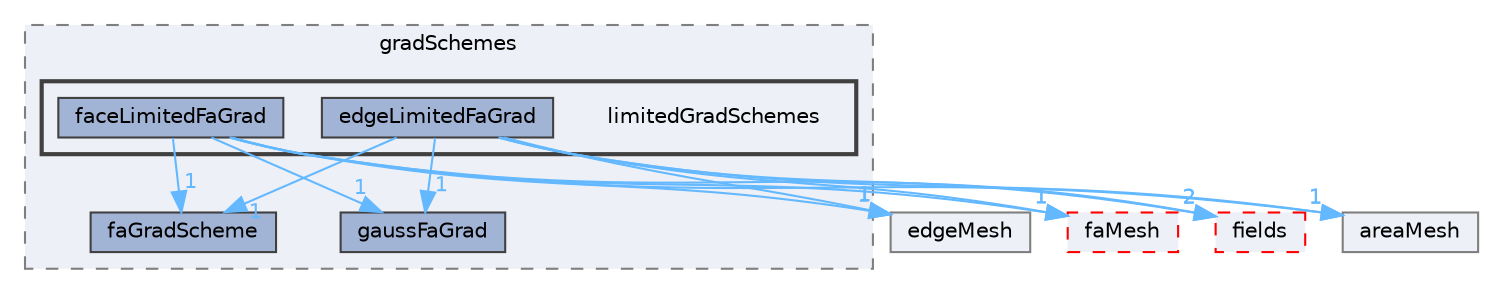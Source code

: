 digraph "src/finiteArea/finiteArea/gradSchemes/limitedGradSchemes"
{
 // LATEX_PDF_SIZE
  bgcolor="transparent";
  edge [fontname=Helvetica,fontsize=10,labelfontname=Helvetica,labelfontsize=10];
  node [fontname=Helvetica,fontsize=10,shape=box,height=0.2,width=0.4];
  compound=true
  subgraph clusterdir_cc5a8798c3fe9c94eaaef0cef369eaad {
    graph [ bgcolor="#edf0f7", pencolor="grey50", label="gradSchemes", fontname=Helvetica,fontsize=10 style="filled,dashed", URL="dir_cc5a8798c3fe9c94eaaef0cef369eaad.html",tooltip=""]
  dir_999970b336e746faff42463e72c22c77 [label="faGradScheme", fillcolor="#a2b4d6", color="grey25", style="filled", URL="dir_999970b336e746faff42463e72c22c77.html",tooltip=""];
  dir_cd298d060744651ce9fb813038c0019e [label="gaussFaGrad", fillcolor="#a2b4d6", color="grey25", style="filled", URL="dir_cd298d060744651ce9fb813038c0019e.html",tooltip=""];
  subgraph clusterdir_0c3fe44de402e04376aa43682cac4866 {
    graph [ bgcolor="#edf0f7", pencolor="grey25", label="", fontname=Helvetica,fontsize=10 style="filled,bold", URL="dir_0c3fe44de402e04376aa43682cac4866.html",tooltip=""]
    dir_0c3fe44de402e04376aa43682cac4866 [shape=plaintext, label="limitedGradSchemes"];
  dir_990847c3e1d0e18942d0b375013430cf [label="edgeLimitedFaGrad", fillcolor="#a2b4d6", color="grey25", style="filled", URL="dir_990847c3e1d0e18942d0b375013430cf.html",tooltip=""];
  dir_19b9d98977e41911c952538aab5975c4 [label="faceLimitedFaGrad", fillcolor="#a2b4d6", color="grey25", style="filled", URL="dir_19b9d98977e41911c952538aab5975c4.html",tooltip=""];
  }
  }
  dir_6ef5889ffbfbbd682d743a67e9ce9e17 [label="edgeMesh", fillcolor="#edf0f7", color="grey50", style="filled", URL="dir_6ef5889ffbfbbd682d743a67e9ce9e17.html",tooltip=""];
  dir_f14612db68a06d13a87d37d60dc895d5 [label="faMesh", fillcolor="#edf0f7", color="red", style="filled,dashed", URL="dir_f14612db68a06d13a87d37d60dc895d5.html",tooltip=""];
  dir_82c77a639fb8894523e0866635d617d1 [label="fields", fillcolor="#edf0f7", color="red", style="filled,dashed", URL="dir_82c77a639fb8894523e0866635d617d1.html",tooltip=""];
  dir_aa4bce7a1abbd72ee1f4d02ddf362a3b [label="areaMesh", fillcolor="#edf0f7", color="grey50", style="filled", URL="dir_aa4bce7a1abbd72ee1f4d02ddf362a3b.html",tooltip=""];
  dir_990847c3e1d0e18942d0b375013430cf->dir_6ef5889ffbfbbd682d743a67e9ce9e17 [headlabel="1", labeldistance=1.5 headhref="dir_001110_001111.html" href="dir_001110_001111.html" color="steelblue1" fontcolor="steelblue1"];
  dir_990847c3e1d0e18942d0b375013430cf->dir_82c77a639fb8894523e0866635d617d1 [headlabel="2", labeldistance=1.5 headhref="dir_001110_001330.html" href="dir_001110_001330.html" color="steelblue1" fontcolor="steelblue1"];
  dir_990847c3e1d0e18942d0b375013430cf->dir_999970b336e746faff42463e72c22c77 [headlabel="1", labeldistance=1.5 headhref="dir_001110_001288.html" href="dir_001110_001288.html" color="steelblue1" fontcolor="steelblue1"];
  dir_990847c3e1d0e18942d0b375013430cf->dir_aa4bce7a1abbd72ee1f4d02ddf362a3b [headlabel="1", labeldistance=1.5 headhref="dir_001110_000121.html" href="dir_001110_000121.html" color="steelblue1" fontcolor="steelblue1"];
  dir_990847c3e1d0e18942d0b375013430cf->dir_cd298d060744651ce9fb813038c0019e [headlabel="1", labeldistance=1.5 headhref="dir_001110_001593.html" href="dir_001110_001593.html" color="steelblue1" fontcolor="steelblue1"];
  dir_990847c3e1d0e18942d0b375013430cf->dir_f14612db68a06d13a87d37d60dc895d5 [headlabel="1", labeldistance=1.5 headhref="dir_001110_001295.html" href="dir_001110_001295.html" color="steelblue1" fontcolor="steelblue1"];
  dir_19b9d98977e41911c952538aab5975c4->dir_6ef5889ffbfbbd682d743a67e9ce9e17 [headlabel="1", labeldistance=1.5 headhref="dir_001257_001111.html" href="dir_001257_001111.html" color="steelblue1" fontcolor="steelblue1"];
  dir_19b9d98977e41911c952538aab5975c4->dir_82c77a639fb8894523e0866635d617d1 [headlabel="2", labeldistance=1.5 headhref="dir_001257_001330.html" href="dir_001257_001330.html" color="steelblue1" fontcolor="steelblue1"];
  dir_19b9d98977e41911c952538aab5975c4->dir_999970b336e746faff42463e72c22c77 [headlabel="1", labeldistance=1.5 headhref="dir_001257_001288.html" href="dir_001257_001288.html" color="steelblue1" fontcolor="steelblue1"];
  dir_19b9d98977e41911c952538aab5975c4->dir_aa4bce7a1abbd72ee1f4d02ddf362a3b [headlabel="1", labeldistance=1.5 headhref="dir_001257_000121.html" href="dir_001257_000121.html" color="steelblue1" fontcolor="steelblue1"];
  dir_19b9d98977e41911c952538aab5975c4->dir_cd298d060744651ce9fb813038c0019e [headlabel="1", labeldistance=1.5 headhref="dir_001257_001593.html" href="dir_001257_001593.html" color="steelblue1" fontcolor="steelblue1"];
  dir_19b9d98977e41911c952538aab5975c4->dir_f14612db68a06d13a87d37d60dc895d5 [headlabel="1", labeldistance=1.5 headhref="dir_001257_001295.html" href="dir_001257_001295.html" color="steelblue1" fontcolor="steelblue1"];
}
